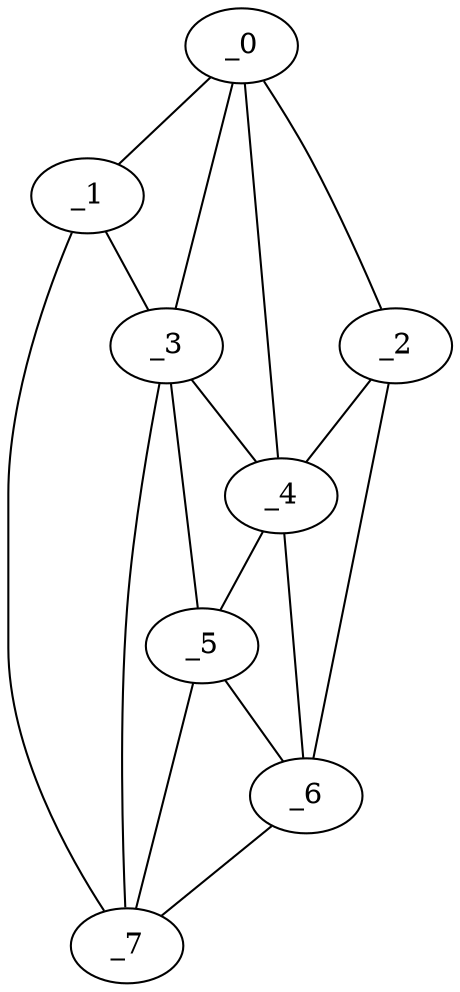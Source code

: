 graph "obj2__225.gxl" {
	_0	 [x=68,
		y=5];
	_1	 [x=70,
		y=64];
	_0 -- _1	 [valence=1];
	_2	 [x=74,
		y=3];
	_0 -- _2	 [valence=1];
	_3	 [x=76,
		y=17];
	_0 -- _3	 [valence=1];
	_4	 [x=78,
		y=9];
	_0 -- _4	 [valence=2];
	_1 -- _3	 [valence=2];
	_7	 [x=108,
		y=41];
	_1 -- _7	 [valence=1];
	_2 -- _4	 [valence=1];
	_6	 [x=80,
		y=6];
	_2 -- _6	 [valence=1];
	_3 -- _4	 [valence=2];
	_5	 [x=79,
		y=12];
	_3 -- _5	 [valence=1];
	_3 -- _7	 [valence=1];
	_4 -- _5	 [valence=2];
	_4 -- _6	 [valence=2];
	_5 -- _6	 [valence=1];
	_5 -- _7	 [valence=2];
	_6 -- _7	 [valence=1];
}

